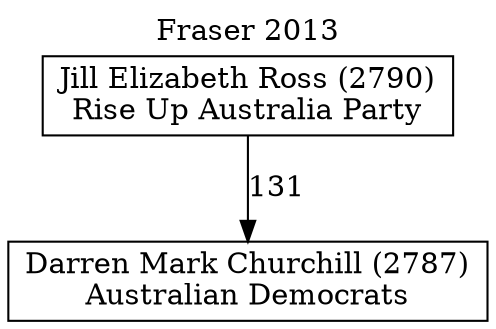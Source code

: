 // House preference flow
digraph "Darren Mark Churchill (2787)_Fraser_2013" {
	graph [label="Fraser 2013" labelloc=t mclimit=10]
	node [shape=box]
	"Darren Mark Churchill (2787)" [label="Darren Mark Churchill (2787)
Australian Democrats"]
	"Jill Elizabeth Ross (2790)" [label="Jill Elizabeth Ross (2790)
Rise Up Australia Party"]
	"Jill Elizabeth Ross (2790)" -> "Darren Mark Churchill (2787)" [label=131]
}

